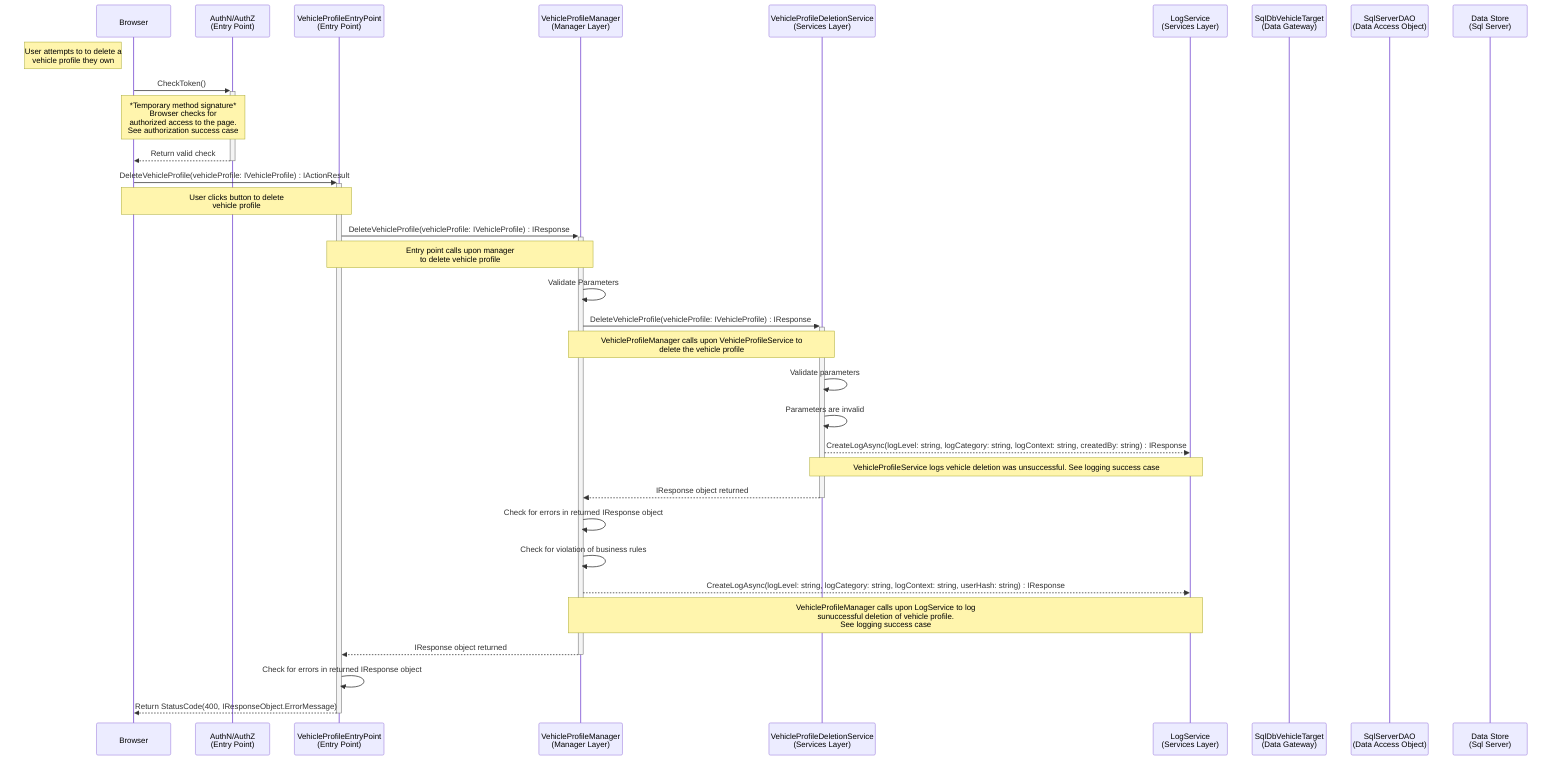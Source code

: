 sequenceDiagram
participant u as Browser
participant az as AuthN/AuthZ<br>(Entry Point)
participant e as VehicleProfileEntryPoint<br>(Entry Point)
participant vpm as VehicleProfileManager<br>(Manager Layer)
participant vps as VehicleProfileDeletionService<br>(Services Layer)
participant ll as LogService<br>(Services Layer)
participant dg as SqlDbVehicleTarget<br>(Data Gateway)
participant da as SqlServerDAO<br>(Data Access Object)
participant ds as Data Store<br>(Sql Server)

Note Left of u: User attempts to to delete a<br>vehicle profile they own
u->>+az: CheckToken() 
    Note over u,az: *Temporary method signature*<br>Browser checks for<br>authorized access to the page.<br>See authorization success case
az-->>-u: Return valid check

u->>+e: DeleteVehicleProfile(vehicleProfile: IVehicleProfile) : IActionResult
    Note over u,e: User clicks button to delete<br>vehicle profile

    e->>+vpm: DeleteVehicleProfile(vehicleProfile: IVehicleProfile) : IResponse
        Note over e,vpm: Entry point calls upon manager<br>to delete vehicle profile

        vpm->>vpm: Validate Parameters

        vpm->>+vps: DeleteVehicleProfile(vehicleProfile: IVehicleProfile) : IResponse
            Note over vpm,vps: VehicleProfileManager calls upon VehicleProfileService to<br>delete the vehicle profile

            vps->>vps: Validate parameters

            vps->>vps: Parameters are invalid

            # Log unsuccessful vehicle deletion
            vps-->>ll: CreateLogAsync(logLevel: string, logCategory: string, logContext: string, createdBy: string) : IResponse
                Note over vps,ll: VehicleProfileService logs vehicle deletion was unsuccessful. See logging success case

            vps-->>-vpm: IResponse object returned

        vpm->>vpm: Check for errors in returned IResponse object

        vpm->>vpm: Check for violation of business rules
        
        # Log unsuccessful vehicle deletion
        vpm-->>ll: CreateLogAsync(logLevel: string, logCategory: string, logContext: string, userHash: string) : IResponse
            Note over vpm,ll: VehicleProfileManager calls upon LogService to log<br>sunuccessful deletion of vehicle profile.<br>See logging success case

    vpm-->>-e: IResponse object returned

    e->>e: Check for errors in returned IResponse object

e-->>-u: Return StatusCode(400, IResponseObject.ErrorMessage)
